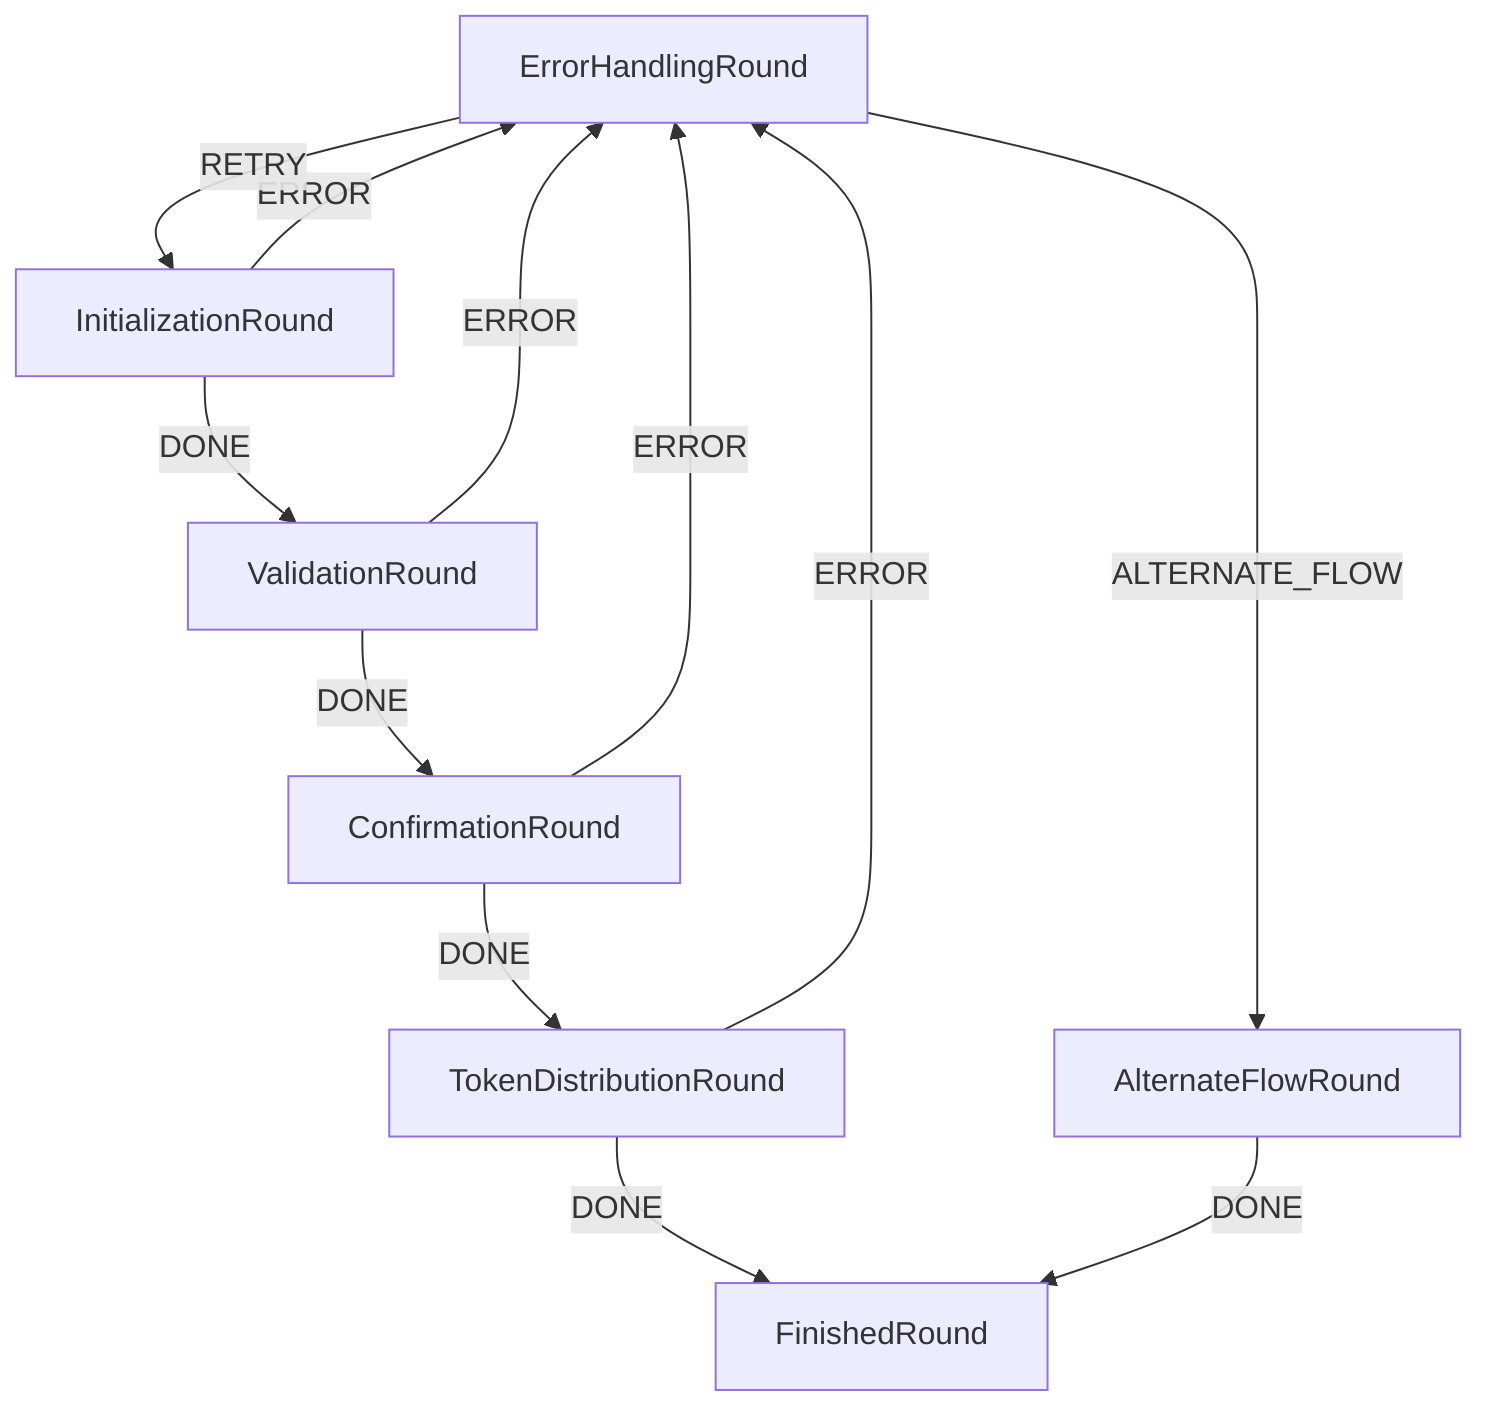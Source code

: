 graph TD
  ErrorHandlingRound
  TokenDistributionRound
  AlternateFlowRound
  InitializationRound
  ConfirmationRound
  ErrorHandlingRound
  ValidationRound
  FinishedRound
  InitializationRound -->|DONE| ValidationRound
  ValidationRound -->|DONE| ConfirmationRound
  ConfirmationRound -->|DONE| TokenDistributionRound
  TokenDistributionRound -->|DONE| FinishedRound
  InitializationRound -->|ERROR| ErrorHandlingRound
  ValidationRound -->|ERROR| ErrorHandlingRound
  ConfirmationRound -->|ERROR| ErrorHandlingRound
  TokenDistributionRound -->|ERROR| ErrorHandlingRound
  ErrorHandlingRound -->|RETRY| InitializationRound
  ErrorHandlingRound -->|ALTERNATE_FLOW| AlternateFlowRound
  AlternateFlowRound -->|DONE| FinishedRound